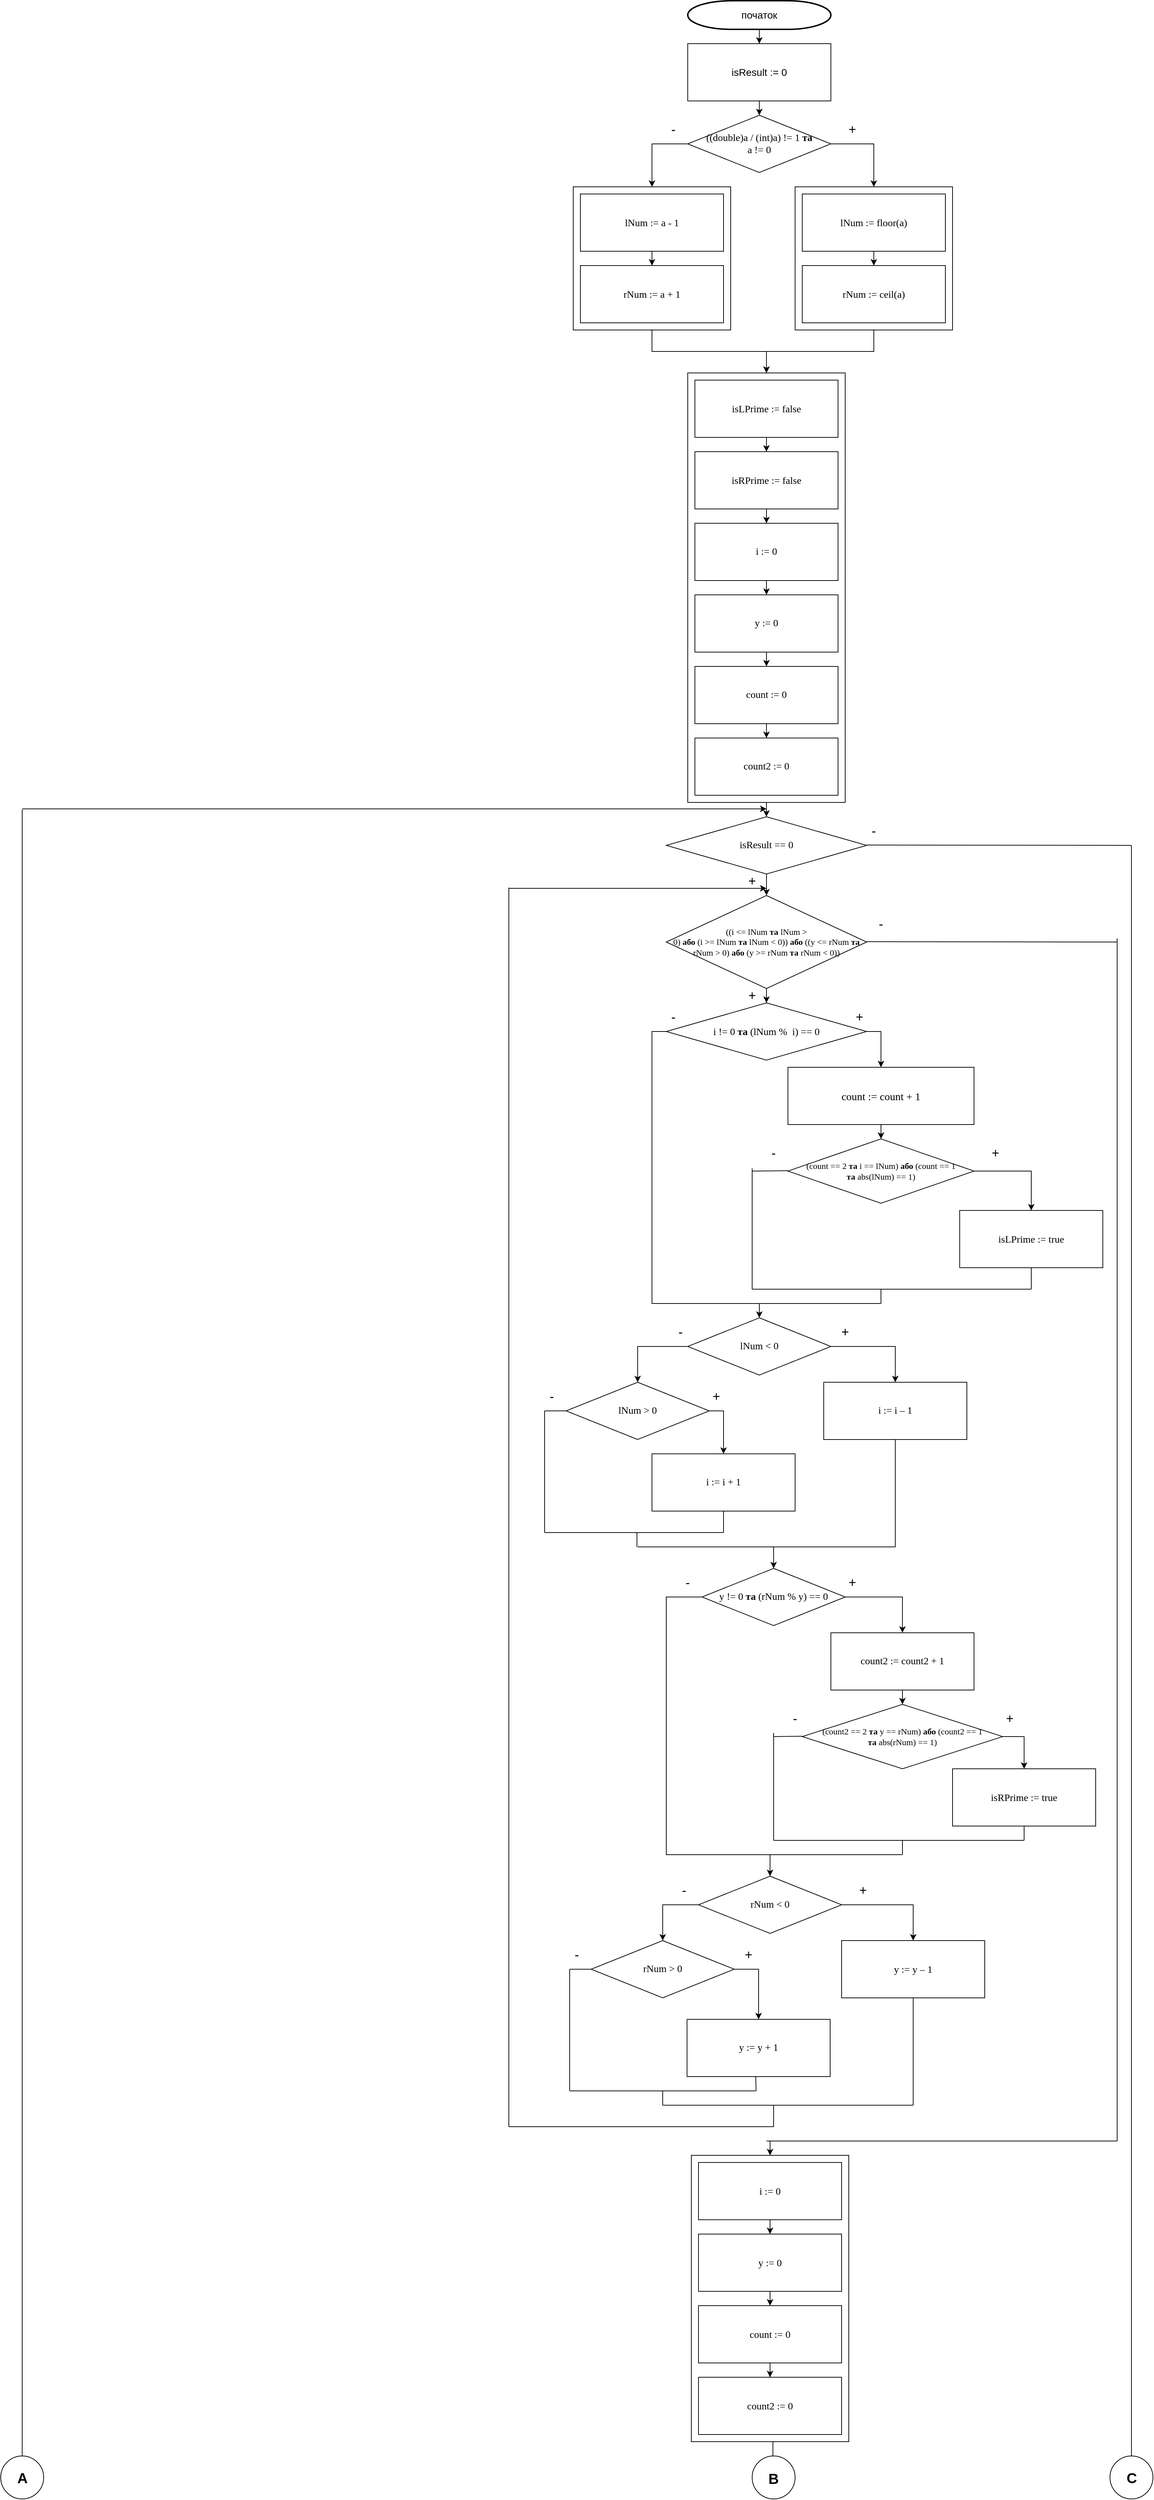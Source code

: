 <mxfile version="13.9.9" type="device"><diagram id="FDhs1Cw3Qm2KuiPB0YGe" name="Страница 1"><mxGraphModel dx="1679" dy="494" grid="1" gridSize="10" guides="1" tooltips="1" connect="1" arrows="1" fold="1" page="1" pageScale="1" pageWidth="827" pageHeight="1169" math="0" shadow="0"><root><mxCell id="0"/><mxCell id="1" parent="0"/><mxCell id="gscq0MG7GY0HcFe1jIdH-4" value="" style="rounded=0;whiteSpace=wrap;html=1;" vertex="1" parent="1"><mxGeometry x="325" y="3050" width="220" height="400" as="geometry"/></mxCell><mxCell id="gscq0MG7GY0HcFe1jIdH-5" style="edgeStyle=orthogonalEdgeStyle;rounded=0;orthogonalLoop=1;jettySize=auto;html=1;exitX=0.5;exitY=1;exitDx=0;exitDy=0;entryX=0.5;entryY=0;entryDx=0;entryDy=0;" edge="1" parent="1" source="gscq0MG7GY0HcFe1jIdH-6" target="gscq0MG7GY0HcFe1jIdH-39"><mxGeometry relative="1" as="geometry"/></mxCell><mxCell id="gscq0MG7GY0HcFe1jIdH-6" value="" style="rounded=0;whiteSpace=wrap;html=1;" vertex="1" parent="1"><mxGeometry x="320" y="560" width="220" height="600" as="geometry"/></mxCell><mxCell id="gscq0MG7GY0HcFe1jIdH-7" style="edgeStyle=orthogonalEdgeStyle;rounded=0;orthogonalLoop=1;jettySize=auto;html=1;exitX=0.5;exitY=1;exitDx=0;exitDy=0;entryX=0.5;entryY=0;entryDx=0;entryDy=0;" edge="1" parent="1" source="gscq0MG7GY0HcFe1jIdH-8" target="gscq0MG7GY0HcFe1jIdH-6"><mxGeometry relative="1" as="geometry"/></mxCell><mxCell id="gscq0MG7GY0HcFe1jIdH-8" value="" style="rounded=0;whiteSpace=wrap;html=1;" vertex="1" parent="1"><mxGeometry x="160" y="300" width="220" height="200" as="geometry"/></mxCell><mxCell id="gscq0MG7GY0HcFe1jIdH-9" style="edgeStyle=orthogonalEdgeStyle;rounded=0;orthogonalLoop=1;jettySize=auto;html=1;exitX=0.5;exitY=1;exitDx=0;exitDy=0;entryX=0.5;entryY=0;entryDx=0;entryDy=0;" edge="1" parent="1" source="gscq0MG7GY0HcFe1jIdH-10" target="gscq0MG7GY0HcFe1jIdH-6"><mxGeometry relative="1" as="geometry"/></mxCell><mxCell id="gscq0MG7GY0HcFe1jIdH-10" value="" style="rounded=0;whiteSpace=wrap;html=1;" vertex="1" parent="1"><mxGeometry x="470" y="300" width="220" height="200" as="geometry"/></mxCell><mxCell id="gscq0MG7GY0HcFe1jIdH-11" style="edgeStyle=orthogonalEdgeStyle;rounded=0;orthogonalLoop=1;jettySize=auto;html=1;exitX=0.5;exitY=1;exitDx=0;exitDy=0;exitPerimeter=0;" edge="1" parent="1" source="gscq0MG7GY0HcFe1jIdH-12" target="gscq0MG7GY0HcFe1jIdH-15"><mxGeometry relative="1" as="geometry"/></mxCell><mxCell id="gscq0MG7GY0HcFe1jIdH-12" value="&lt;font style=&quot;font-size: 14px&quot;&gt;початок&lt;/font&gt;" style="strokeWidth=2;html=1;shape=mxgraph.flowchart.terminator;whiteSpace=wrap;" vertex="1" parent="1"><mxGeometry x="320" y="40" width="200" height="40" as="geometry"/></mxCell><mxCell id="gscq0MG7GY0HcFe1jIdH-14" style="edgeStyle=orthogonalEdgeStyle;rounded=0;orthogonalLoop=1;jettySize=auto;html=1;exitX=0.5;exitY=1;exitDx=0;exitDy=0;entryX=0.5;entryY=0;entryDx=0;entryDy=0;" edge="1" parent="1" source="gscq0MG7GY0HcFe1jIdH-15" target="gscq0MG7GY0HcFe1jIdH-18"><mxGeometry relative="1" as="geometry"/></mxCell><mxCell id="gscq0MG7GY0HcFe1jIdH-15" value="&lt;font style=&quot;font-size: 14px&quot;&gt;isResult := 0&lt;/font&gt;" style="rounded=0;whiteSpace=wrap;html=1;" vertex="1" parent="1"><mxGeometry x="320" y="100" width="200" height="80" as="geometry"/></mxCell><mxCell id="gscq0MG7GY0HcFe1jIdH-16" style="edgeStyle=orthogonalEdgeStyle;rounded=0;orthogonalLoop=1;jettySize=auto;html=1;exitX=1;exitY=0.5;exitDx=0;exitDy=0;entryX=0.5;entryY=0;entryDx=0;entryDy=0;" edge="1" parent="1" source="gscq0MG7GY0HcFe1jIdH-18" target="gscq0MG7GY0HcFe1jIdH-10"><mxGeometry relative="1" as="geometry"/></mxCell><mxCell id="gscq0MG7GY0HcFe1jIdH-17" style="edgeStyle=orthogonalEdgeStyle;rounded=0;orthogonalLoop=1;jettySize=auto;html=1;exitX=0;exitY=0.5;exitDx=0;exitDy=0;entryX=0.5;entryY=0;entryDx=0;entryDy=0;" edge="1" parent="1" source="gscq0MG7GY0HcFe1jIdH-18" target="gscq0MG7GY0HcFe1jIdH-8"><mxGeometry relative="1" as="geometry"/></mxCell><mxCell id="gscq0MG7GY0HcFe1jIdH-18" value="&lt;span style=&quot;font-size: 14px ; font-family: &amp;#34;times new roman&amp;#34; , serif&quot;&gt;((double)a / (int)a) != 1 &lt;b&gt;та&lt;/b&gt;&lt;br/&gt;a != 0&lt;/span&gt;" style="rhombus;whiteSpace=wrap;html=1;" vertex="1" parent="1"><mxGeometry x="320" y="200" width="200" height="80" as="geometry"/></mxCell><mxCell id="gscq0MG7GY0HcFe1jIdH-19" style="edgeStyle=orthogonalEdgeStyle;rounded=0;orthogonalLoop=1;jettySize=auto;html=1;exitX=0.5;exitY=1;exitDx=0;exitDy=0;entryX=0.5;entryY=0;entryDx=0;entryDy=0;" edge="1" parent="1" source="gscq0MG7GY0HcFe1jIdH-20" target="gscq0MG7GY0HcFe1jIdH-21"><mxGeometry relative="1" as="geometry"/></mxCell><mxCell id="gscq0MG7GY0HcFe1jIdH-20" value="&lt;font style=&quot;font-size: 14px&quot;&gt;&lt;span style=&quot;font-family: &amp;#34;times new roman&amp;#34; , serif&quot;&gt;lNum &lt;/span&gt;&lt;span lang=&quot;EN-US&quot; style=&quot;font-family: &amp;#34;times new roman&amp;#34; , serif&quot;&gt;:&lt;/span&gt;&lt;span style=&quot;font-family: &amp;#34;times new roman&amp;#34; , serif&quot;&gt;= floor(a)&lt;/span&gt;&lt;/font&gt;" style="rounded=0;whiteSpace=wrap;html=1;" vertex="1" parent="1"><mxGeometry x="480" y="310" width="200" height="80" as="geometry"/></mxCell><mxCell id="gscq0MG7GY0HcFe1jIdH-21" value="&lt;font style=&quot;font-size: 14px&quot;&gt;&lt;span style=&quot;font-family: &amp;#34;times new roman&amp;#34; , serif&quot;&gt;rNum &lt;/span&gt;&lt;span lang=&quot;EN-US&quot; style=&quot;font-family: &amp;#34;times new roman&amp;#34; , serif&quot;&gt;:&lt;/span&gt;&lt;span style=&quot;font-family: &amp;#34;times new roman&amp;#34; , serif&quot;&gt;= ceil(a)&lt;/span&gt;&lt;/font&gt;" style="rounded=0;whiteSpace=wrap;html=1;" vertex="1" parent="1"><mxGeometry x="480" y="410" width="200" height="80" as="geometry"/></mxCell><mxCell id="gscq0MG7GY0HcFe1jIdH-22" style="edgeStyle=orthogonalEdgeStyle;rounded=0;orthogonalLoop=1;jettySize=auto;html=1;exitX=0.5;exitY=1;exitDx=0;exitDy=0;entryX=0.5;entryY=0;entryDx=0;entryDy=0;" edge="1" parent="1" source="gscq0MG7GY0HcFe1jIdH-23" target="gscq0MG7GY0HcFe1jIdH-24"><mxGeometry relative="1" as="geometry"/></mxCell><mxCell id="gscq0MG7GY0HcFe1jIdH-23" value="&lt;font style=&quot;font-size: 14px&quot;&gt;&lt;span style=&quot;font-family: &amp;#34;times new roman&amp;#34; , serif&quot;&gt;lNum &lt;/span&gt;&lt;span lang=&quot;EN-US&quot; style=&quot;font-family: &amp;#34;times new roman&amp;#34; , serif&quot;&gt;:&lt;/span&gt;&lt;span style=&quot;font-family: &amp;#34;times new roman&amp;#34; , serif&quot;&gt;= a - 1&lt;/span&gt;&lt;/font&gt;" style="rounded=0;whiteSpace=wrap;html=1;" vertex="1" parent="1"><mxGeometry x="170" y="310" width="200" height="80" as="geometry"/></mxCell><mxCell id="gscq0MG7GY0HcFe1jIdH-24" value="&lt;font style=&quot;font-size: 14px&quot;&gt;&lt;span style=&quot;font-family: &amp;#34;times new roman&amp;#34; , serif&quot;&gt;rNum &lt;/span&gt;&lt;span lang=&quot;EN-US&quot; style=&quot;font-family: &amp;#34;times new roman&amp;#34; , serif&quot;&gt;:&lt;/span&gt;&lt;span style=&quot;font-family: &amp;#34;times new roman&amp;#34; , serif&quot;&gt;= a + 1&lt;/span&gt;&lt;/font&gt;" style="rounded=0;whiteSpace=wrap;html=1;" vertex="1" parent="1"><mxGeometry x="170" y="410" width="200" height="80" as="geometry"/></mxCell><mxCell id="gscq0MG7GY0HcFe1jIdH-25" style="edgeStyle=orthogonalEdgeStyle;rounded=0;orthogonalLoop=1;jettySize=auto;html=1;exitX=0.5;exitY=1;exitDx=0;exitDy=0;entryX=0.5;entryY=0;entryDx=0;entryDy=0;" edge="1" parent="1" source="gscq0MG7GY0HcFe1jIdH-26" target="gscq0MG7GY0HcFe1jIdH-30"><mxGeometry relative="1" as="geometry"/></mxCell><mxCell id="gscq0MG7GY0HcFe1jIdH-26" value="&lt;font style=&quot;font-size: 14px&quot;&gt;&lt;span style=&quot;font-family: &amp;#34;times new roman&amp;#34; , serif&quot;&gt;isRPrime &lt;/span&gt;&lt;span lang=&quot;EN-US&quot; style=&quot;font-family: &amp;#34;times new roman&amp;#34; , serif&quot;&gt;:&lt;/span&gt;&lt;span style=&quot;font-family: &amp;#34;times new roman&amp;#34; , serif&quot;&gt;= false&lt;/span&gt;&lt;/font&gt;" style="rounded=0;whiteSpace=wrap;html=1;" vertex="1" parent="1"><mxGeometry x="330" y="670" width="200" height="80" as="geometry"/></mxCell><mxCell id="gscq0MG7GY0HcFe1jIdH-27" style="edgeStyle=orthogonalEdgeStyle;rounded=0;orthogonalLoop=1;jettySize=auto;html=1;exitX=0.5;exitY=1;exitDx=0;exitDy=0;" edge="1" parent="1" source="gscq0MG7GY0HcFe1jIdH-28" target="gscq0MG7GY0HcFe1jIdH-26"><mxGeometry relative="1" as="geometry"/></mxCell><mxCell id="gscq0MG7GY0HcFe1jIdH-28" value="&lt;font style=&quot;font-size: 14px&quot;&gt;&lt;span style=&quot;font-family: &amp;#34;times new roman&amp;#34; , serif&quot;&gt;isLPrime &lt;/span&gt;&lt;span lang=&quot;EN-US&quot; style=&quot;font-family: &amp;#34;times new roman&amp;#34; , serif&quot;&gt;:&lt;/span&gt;&lt;span style=&quot;font-family: &amp;#34;times new roman&amp;#34; , serif&quot;&gt;= false&lt;/span&gt;&lt;/font&gt;" style="rounded=0;whiteSpace=wrap;html=1;" vertex="1" parent="1"><mxGeometry x="330" y="570" width="200" height="80" as="geometry"/></mxCell><mxCell id="gscq0MG7GY0HcFe1jIdH-29" style="edgeStyle=orthogonalEdgeStyle;rounded=0;orthogonalLoop=1;jettySize=auto;html=1;exitX=0.5;exitY=1;exitDx=0;exitDy=0;entryX=0.5;entryY=0;entryDx=0;entryDy=0;" edge="1" parent="1" source="gscq0MG7GY0HcFe1jIdH-30" target="gscq0MG7GY0HcFe1jIdH-32"><mxGeometry relative="1" as="geometry"/></mxCell><mxCell id="gscq0MG7GY0HcFe1jIdH-30" value="&lt;font face=&quot;times new roman, serif&quot;&gt;&lt;span style=&quot;font-size: 14px&quot;&gt;i := 0&lt;/span&gt;&lt;/font&gt;" style="rounded=0;whiteSpace=wrap;html=1;" vertex="1" parent="1"><mxGeometry x="330" y="770" width="200" height="80" as="geometry"/></mxCell><mxCell id="gscq0MG7GY0HcFe1jIdH-31" style="edgeStyle=orthogonalEdgeStyle;rounded=0;orthogonalLoop=1;jettySize=auto;html=1;exitX=0.5;exitY=1;exitDx=0;exitDy=0;entryX=0.5;entryY=0;entryDx=0;entryDy=0;" edge="1" parent="1" source="gscq0MG7GY0HcFe1jIdH-32" target="gscq0MG7GY0HcFe1jIdH-34"><mxGeometry relative="1" as="geometry"/></mxCell><mxCell id="gscq0MG7GY0HcFe1jIdH-32" value="&lt;font face=&quot;times new roman, serif&quot;&gt;&lt;span style=&quot;font-size: 14px&quot;&gt;y := 0&lt;/span&gt;&lt;/font&gt;" style="rounded=0;whiteSpace=wrap;html=1;" vertex="1" parent="1"><mxGeometry x="330" y="870" width="200" height="80" as="geometry"/></mxCell><mxCell id="gscq0MG7GY0HcFe1jIdH-33" style="edgeStyle=orthogonalEdgeStyle;rounded=0;orthogonalLoop=1;jettySize=auto;html=1;exitX=0.5;exitY=1;exitDx=0;exitDy=0;entryX=0.5;entryY=0;entryDx=0;entryDy=0;" edge="1" parent="1" source="gscq0MG7GY0HcFe1jIdH-34" target="gscq0MG7GY0HcFe1jIdH-35"><mxGeometry relative="1" as="geometry"/></mxCell><mxCell id="gscq0MG7GY0HcFe1jIdH-34" value="&lt;font face=&quot;times new roman, serif&quot;&gt;&lt;span style=&quot;font-size: 14px&quot;&gt;count := 0&lt;/span&gt;&lt;/font&gt;" style="rounded=0;whiteSpace=wrap;html=1;" vertex="1" parent="1"><mxGeometry x="330" y="970" width="200" height="80" as="geometry"/></mxCell><mxCell id="gscq0MG7GY0HcFe1jIdH-35" value="&lt;font face=&quot;times new roman, serif&quot;&gt;&lt;span style=&quot;font-size: 14px&quot;&gt;count2 := 0&lt;/span&gt;&lt;/font&gt;" style="rounded=0;whiteSpace=wrap;html=1;" vertex="1" parent="1"><mxGeometry x="330" y="1070" width="200" height="80" as="geometry"/></mxCell><mxCell id="gscq0MG7GY0HcFe1jIdH-36" value="&lt;font style=&quot;font-size: 18px&quot;&gt;+&lt;/font&gt;" style="text;html=1;strokeColor=none;fillColor=none;align=center;verticalAlign=middle;whiteSpace=wrap;rounded=0;" vertex="1" parent="1"><mxGeometry x="530" y="210" width="40" height="20" as="geometry"/></mxCell><mxCell id="gscq0MG7GY0HcFe1jIdH-37" value="&lt;font style=&quot;font-size: 18px&quot;&gt;-&lt;/font&gt;" style="text;html=1;strokeColor=none;fillColor=none;align=center;verticalAlign=middle;whiteSpace=wrap;rounded=0;" vertex="1" parent="1"><mxGeometry x="280" y="210" width="40" height="20" as="geometry"/></mxCell><mxCell id="gscq0MG7GY0HcFe1jIdH-38" value="" style="edgeStyle=orthogonalEdgeStyle;rounded=0;orthogonalLoop=1;jettySize=auto;html=1;" edge="1" parent="1" source="gscq0MG7GY0HcFe1jIdH-39" target="gscq0MG7GY0HcFe1jIdH-41"><mxGeometry relative="1" as="geometry"/></mxCell><mxCell id="gscq0MG7GY0HcFe1jIdH-39" value="&lt;span lang=&quot;EN-US&quot; style=&quot;font-family: &amp;#34;times new roman&amp;#34; , serif&quot;&gt;&lt;font style=&quot;font-size: 14px&quot;&gt;isResult == 0&lt;/font&gt;&lt;/span&gt;" style="rhombus;whiteSpace=wrap;html=1;" vertex="1" parent="1"><mxGeometry x="290" y="1180" width="280" height="80" as="geometry"/></mxCell><mxCell id="gscq0MG7GY0HcFe1jIdH-40" style="edgeStyle=orthogonalEdgeStyle;rounded=0;orthogonalLoop=1;jettySize=auto;html=1;exitX=0.5;exitY=1;exitDx=0;exitDy=0;entryX=0.5;entryY=0;entryDx=0;entryDy=0;" edge="1" parent="1" source="gscq0MG7GY0HcFe1jIdH-41" target="gscq0MG7GY0HcFe1jIdH-45"><mxGeometry relative="1" as="geometry"/></mxCell><mxCell id="gscq0MG7GY0HcFe1jIdH-41" value="&lt;span style=&quot;font-family: &amp;#34;times new roman&amp;#34; , serif&quot;&gt;((i &amp;lt;= lNum &lt;b&gt;та&lt;/b&gt; lNum &amp;gt;&lt;br&gt;0) &lt;b&gt;або&lt;/b&gt; (i &amp;gt;= lNum &lt;b&gt;та&lt;/b&gt; lNum &amp;lt; 0)) &lt;b&gt;або&lt;/b&gt; ((y &amp;lt;= rNum &lt;b&gt;та&lt;/b&gt;&lt;br&gt;rNum &amp;gt; 0) &lt;b&gt;або&lt;/b&gt; (y &amp;gt;= rNum &lt;b&gt;та&lt;/b&gt; rNum &amp;lt; 0))&lt;/span&gt;" style="rhombus;whiteSpace=wrap;html=1;" vertex="1" parent="1"><mxGeometry x="290" y="1290" width="280" height="130" as="geometry"/></mxCell><mxCell id="gscq0MG7GY0HcFe1jIdH-42" value="&lt;font style=&quot;font-size: 18px&quot;&gt;+&lt;/font&gt;" style="text;html=1;strokeColor=none;fillColor=none;align=center;verticalAlign=middle;whiteSpace=wrap;rounded=0;" vertex="1" parent="1"><mxGeometry x="390" y="1260" width="40" height="20" as="geometry"/></mxCell><mxCell id="gscq0MG7GY0HcFe1jIdH-43" style="edgeStyle=orthogonalEdgeStyle;rounded=0;orthogonalLoop=1;jettySize=auto;html=1;exitX=1;exitY=0.5;exitDx=0;exitDy=0;entryX=0.5;entryY=0;entryDx=0;entryDy=0;" edge="1" parent="1" source="gscq0MG7GY0HcFe1jIdH-45" target="gscq0MG7GY0HcFe1jIdH-47"><mxGeometry relative="1" as="geometry"/></mxCell><mxCell id="gscq0MG7GY0HcFe1jIdH-44" style="edgeStyle=orthogonalEdgeStyle;rounded=0;orthogonalLoop=1;jettySize=auto;html=1;exitX=0;exitY=0.5;exitDx=0;exitDy=0;entryX=0.5;entryY=0;entryDx=0;entryDy=0;" edge="1" parent="1" source="gscq0MG7GY0HcFe1jIdH-45" target="gscq0MG7GY0HcFe1jIdH-63"><mxGeometry relative="1" as="geometry"><Array as="points"><mxPoint x="270" y="1480"/><mxPoint x="270" y="1860"/><mxPoint x="420" y="1860"/></Array></mxGeometry></mxCell><mxCell id="gscq0MG7GY0HcFe1jIdH-45" value="&lt;font style=&quot;font-size: 14px&quot;&gt;&lt;span style=&quot;font-family: &amp;#34;times new roman&amp;#34; , serif&quot;&gt;i != 0 &lt;b&gt;та&lt;/b&gt; (lNum&lt;/span&gt;&lt;span lang=&quot;EN-US&quot; style=&quot;font-family: &amp;#34;times new roman&amp;#34; , serif&quot;&gt; %&lt;/span&gt;&lt;span style=&quot;font-family: &amp;#34;times new roman&amp;#34; , serif&quot;&gt;&amp;nbsp; i) == 0&lt;/span&gt;&lt;/font&gt;" style="rhombus;whiteSpace=wrap;html=1;" vertex="1" parent="1"><mxGeometry x="290" y="1440" width="280" height="80" as="geometry"/></mxCell><mxCell id="gscq0MG7GY0HcFe1jIdH-46" style="edgeStyle=orthogonalEdgeStyle;rounded=0;orthogonalLoop=1;jettySize=auto;html=1;exitX=0.5;exitY=1;exitDx=0;exitDy=0;entryX=0.5;entryY=0;entryDx=0;entryDy=0;" edge="1" parent="1" source="gscq0MG7GY0HcFe1jIdH-47" target="gscq0MG7GY0HcFe1jIdH-51"><mxGeometry relative="1" as="geometry"/></mxCell><mxCell id="gscq0MG7GY0HcFe1jIdH-47" value="&lt;span lang=&quot;EN-US&quot; style=&quot;font-family: &amp;#34;times new roman&amp;#34; , serif&quot;&gt;&lt;font style=&quot;font-size: 15px&quot;&gt;count := count + 1&lt;/font&gt;&lt;/span&gt;" style="rounded=0;whiteSpace=wrap;html=1;" vertex="1" parent="1"><mxGeometry x="460" y="1530" width="260" height="80" as="geometry"/></mxCell><mxCell id="gscq0MG7GY0HcFe1jIdH-48" value="&lt;font style=&quot;font-size: 18px&quot;&gt;+&lt;/font&gt;" style="text;html=1;strokeColor=none;fillColor=none;align=center;verticalAlign=middle;whiteSpace=wrap;rounded=0;" vertex="1" parent="1"><mxGeometry x="540" y="1450" width="40" height="20" as="geometry"/></mxCell><mxCell id="gscq0MG7GY0HcFe1jIdH-49" value="&lt;font style=&quot;font-size: 18px&quot;&gt;-&lt;/font&gt;" style="text;html=1;strokeColor=none;fillColor=none;align=center;verticalAlign=middle;whiteSpace=wrap;rounded=0;" vertex="1" parent="1"><mxGeometry x="280" y="1450" width="40" height="20" as="geometry"/></mxCell><mxCell id="gscq0MG7GY0HcFe1jIdH-50" style="edgeStyle=orthogonalEdgeStyle;rounded=0;orthogonalLoop=1;jettySize=auto;html=1;exitX=1;exitY=0.5;exitDx=0;exitDy=0;entryX=0.5;entryY=0;entryDx=0;entryDy=0;" edge="1" parent="1" source="gscq0MG7GY0HcFe1jIdH-51" target="gscq0MG7GY0HcFe1jIdH-52"><mxGeometry relative="1" as="geometry"/></mxCell><mxCell id="gscq0MG7GY0HcFe1jIdH-51" value="&lt;span style=&quot;font-family: &amp;#34;times new roman&amp;#34; , serif&quot;&gt;(count == 2 &lt;b&gt;та&lt;/b&gt; i == lNum) &lt;b&gt;або&lt;/b&gt; (count == 1 &lt;b&gt;та&amp;nbsp;&lt;/b&gt;abs(lNum) == 1)&lt;/span&gt;" style="rhombus;whiteSpace=wrap;html=1;" vertex="1" parent="1"><mxGeometry x="460" y="1630" width="260" height="90" as="geometry"/></mxCell><mxCell id="gscq0MG7GY0HcFe1jIdH-52" value="&lt;font style=&quot;font-size: 14px&quot;&gt;&lt;span style=&quot;font-family: &amp;#34;times new roman&amp;#34; , serif&quot;&gt;isLPrime &lt;/span&gt;&lt;span lang=&quot;EN-US&quot; style=&quot;font-family: &amp;#34;times new roman&amp;#34; , serif&quot;&gt;:&lt;/span&gt;&lt;span style=&quot;font-family: &amp;#34;times new roman&amp;#34; , serif&quot;&gt;= true&lt;/span&gt;&lt;/font&gt;" style="rounded=0;whiteSpace=wrap;html=1;" vertex="1" parent="1"><mxGeometry x="700" y="1730" width="200" height="80" as="geometry"/></mxCell><mxCell id="gscq0MG7GY0HcFe1jIdH-53" value="&lt;font style=&quot;font-size: 18px&quot;&gt;+&lt;/font&gt;" style="text;html=1;strokeColor=none;fillColor=none;align=center;verticalAlign=middle;whiteSpace=wrap;rounded=0;" vertex="1" parent="1"><mxGeometry x="730" y="1640" width="40" height="20" as="geometry"/></mxCell><mxCell id="gscq0MG7GY0HcFe1jIdH-54" value="&lt;font style=&quot;font-size: 18px&quot;&gt;-&lt;/font&gt;" style="text;html=1;strokeColor=none;fillColor=none;align=center;verticalAlign=middle;whiteSpace=wrap;rounded=0;" vertex="1" parent="1"><mxGeometry x="420" y="1640" width="40" height="20" as="geometry"/></mxCell><mxCell id="gscq0MG7GY0HcFe1jIdH-55" value="" style="endArrow=none;html=1;" edge="1" parent="1"><mxGeometry width="50" height="50" relative="1" as="geometry"><mxPoint x="800" y="1840" as="sourcePoint"/><mxPoint x="800" y="1810" as="targetPoint"/></mxGeometry></mxCell><mxCell id="gscq0MG7GY0HcFe1jIdH-56" value="" style="endArrow=none;html=1;" edge="1" parent="1"><mxGeometry width="50" height="50" relative="1" as="geometry"><mxPoint x="410" y="1840" as="sourcePoint"/><mxPoint x="800" y="1840" as="targetPoint"/></mxGeometry></mxCell><mxCell id="gscq0MG7GY0HcFe1jIdH-57" value="" style="endArrow=none;html=1;" edge="1" parent="1"><mxGeometry width="50" height="50" relative="1" as="geometry"><mxPoint x="410" y="1675" as="sourcePoint"/><mxPoint x="460" y="1674.5" as="targetPoint"/></mxGeometry></mxCell><mxCell id="gscq0MG7GY0HcFe1jIdH-58" value="" style="endArrow=none;html=1;" edge="1" parent="1"><mxGeometry width="50" height="50" relative="1" as="geometry"><mxPoint x="410" y="1840" as="sourcePoint"/><mxPoint x="410" y="1680" as="targetPoint"/><Array as="points"><mxPoint x="410" y="1680"/><mxPoint x="410" y="1670"/></Array></mxGeometry></mxCell><mxCell id="gscq0MG7GY0HcFe1jIdH-59" value="" style="endArrow=none;html=1;" edge="1" parent="1"><mxGeometry width="50" height="50" relative="1" as="geometry"><mxPoint x="590" y="1860" as="sourcePoint"/><mxPoint x="590" y="1840" as="targetPoint"/><Array as="points"><mxPoint x="590" y="1860"/><mxPoint x="590" y="1850"/></Array></mxGeometry></mxCell><mxCell id="gscq0MG7GY0HcFe1jIdH-60" value="" style="endArrow=none;html=1;" edge="1" parent="1"><mxGeometry width="50" height="50" relative="1" as="geometry"><mxPoint x="420" y="1860" as="sourcePoint"/><mxPoint x="590" y="1860" as="targetPoint"/></mxGeometry></mxCell><mxCell id="gscq0MG7GY0HcFe1jIdH-61" style="edgeStyle=orthogonalEdgeStyle;rounded=0;orthogonalLoop=1;jettySize=auto;html=1;exitX=1;exitY=0.5;exitDx=0;exitDy=0;entryX=0.5;entryY=0;entryDx=0;entryDy=0;" edge="1" parent="1" source="gscq0MG7GY0HcFe1jIdH-63" target="gscq0MG7GY0HcFe1jIdH-65"><mxGeometry relative="1" as="geometry"/></mxCell><mxCell id="gscq0MG7GY0HcFe1jIdH-62" style="edgeStyle=orthogonalEdgeStyle;rounded=0;orthogonalLoop=1;jettySize=auto;html=1;exitX=0;exitY=0.5;exitDx=0;exitDy=0;entryX=0.5;entryY=0;entryDx=0;entryDy=0;" edge="1" parent="1" source="gscq0MG7GY0HcFe1jIdH-63" target="gscq0MG7GY0HcFe1jIdH-67"><mxGeometry relative="1" as="geometry"/></mxCell><mxCell id="gscq0MG7GY0HcFe1jIdH-63" value="&lt;span style=&quot;font-family: &amp;#34;times new roman&amp;#34; , serif&quot;&gt;&lt;font style=&quot;font-size: 14px&quot;&gt;lNum &amp;lt; 0&lt;/font&gt;&lt;/span&gt;" style="rhombus;whiteSpace=wrap;html=1;" vertex="1" parent="1"><mxGeometry x="320" y="1880" width="200" height="80" as="geometry"/></mxCell><mxCell id="gscq0MG7GY0HcFe1jIdH-64" style="edgeStyle=orthogonalEdgeStyle;rounded=0;orthogonalLoop=1;jettySize=auto;html=1;exitX=0.5;exitY=1;exitDx=0;exitDy=0;entryX=0.5;entryY=0;entryDx=0;entryDy=0;" edge="1" parent="1" source="gscq0MG7GY0HcFe1jIdH-65" target="gscq0MG7GY0HcFe1jIdH-81"><mxGeometry relative="1" as="geometry"><mxPoint x="430" y="2230" as="targetPoint"/><Array as="points"><mxPoint x="610" y="2200"/><mxPoint x="440" y="2200"/></Array></mxGeometry></mxCell><mxCell id="gscq0MG7GY0HcFe1jIdH-65" value="&lt;span lang=&quot;EN-US&quot; style=&quot;font-family: &amp;#34;times new roman&amp;#34; , serif&quot;&gt;&lt;font style=&quot;font-size: 14px&quot;&gt;i := i – 1&lt;/font&gt;&lt;/span&gt;" style="rounded=0;whiteSpace=wrap;html=1;" vertex="1" parent="1"><mxGeometry x="510" y="1970" width="200" height="80" as="geometry"/></mxCell><mxCell id="gscq0MG7GY0HcFe1jIdH-66" style="edgeStyle=orthogonalEdgeStyle;rounded=0;orthogonalLoop=1;jettySize=auto;html=1;exitX=1;exitY=0.5;exitDx=0;exitDy=0;entryX=0.5;entryY=0;entryDx=0;entryDy=0;" edge="1" parent="1" source="gscq0MG7GY0HcFe1jIdH-67" target="gscq0MG7GY0HcFe1jIdH-70"><mxGeometry relative="1" as="geometry"/></mxCell><mxCell id="gscq0MG7GY0HcFe1jIdH-67" value="&lt;span style=&quot;font-family: &amp;#34;times new roman&amp;#34; , serif&quot;&gt;&lt;font style=&quot;font-size: 14px&quot;&gt;lNum &amp;gt; 0&lt;/font&gt;&lt;/span&gt;" style="rhombus;whiteSpace=wrap;html=1;" vertex="1" parent="1"><mxGeometry x="150" y="1970" width="200" height="80" as="geometry"/></mxCell><mxCell id="gscq0MG7GY0HcFe1jIdH-68" value="&lt;font style=&quot;font-size: 18px&quot;&gt;+&lt;/font&gt;" style="text;html=1;strokeColor=none;fillColor=none;align=center;verticalAlign=middle;whiteSpace=wrap;rounded=0;" vertex="1" parent="1"><mxGeometry x="520" y="1890" width="40" height="20" as="geometry"/></mxCell><mxCell id="gscq0MG7GY0HcFe1jIdH-69" value="&lt;font style=&quot;font-size: 18px&quot;&gt;-&lt;/font&gt;" style="text;html=1;strokeColor=none;fillColor=none;align=center;verticalAlign=middle;whiteSpace=wrap;rounded=0;" vertex="1" parent="1"><mxGeometry x="290" y="1890" width="40" height="20" as="geometry"/></mxCell><mxCell id="gscq0MG7GY0HcFe1jIdH-70" value="&lt;span lang=&quot;EN-US&quot; style=&quot;font-family: &amp;#34;times new roman&amp;#34; , serif&quot;&gt;&lt;font style=&quot;font-size: 14px&quot;&gt;i := i + 1&lt;/font&gt;&lt;/span&gt;" style="rounded=0;whiteSpace=wrap;html=1;" vertex="1" parent="1"><mxGeometry x="270" y="2070" width="200" height="80" as="geometry"/></mxCell><mxCell id="gscq0MG7GY0HcFe1jIdH-71" value="&lt;font style=&quot;font-size: 18px&quot;&gt;+&lt;/font&gt;" style="text;html=1;strokeColor=none;fillColor=none;align=center;verticalAlign=middle;whiteSpace=wrap;rounded=0;" vertex="1" parent="1"><mxGeometry x="340" y="1980" width="40" height="20" as="geometry"/></mxCell><mxCell id="gscq0MG7GY0HcFe1jIdH-72" value="&lt;font style=&quot;font-size: 18px&quot;&gt;-&lt;/font&gt;" style="text;html=1;strokeColor=none;fillColor=none;align=center;verticalAlign=middle;whiteSpace=wrap;rounded=0;" vertex="1" parent="1"><mxGeometry x="110" y="1980" width="40" height="20" as="geometry"/></mxCell><mxCell id="gscq0MG7GY0HcFe1jIdH-73" value="" style="endArrow=none;html=1;" edge="1" parent="1"><mxGeometry width="50" height="50" relative="1" as="geometry"><mxPoint x="370" y="2180" as="sourcePoint"/><mxPoint x="370" y="2150" as="targetPoint"/></mxGeometry></mxCell><mxCell id="gscq0MG7GY0HcFe1jIdH-74" value="" style="endArrow=none;html=1;" edge="1" parent="1"><mxGeometry width="50" height="50" relative="1" as="geometry"><mxPoint x="120" y="2180" as="sourcePoint"/><mxPoint x="370" y="2180" as="targetPoint"/></mxGeometry></mxCell><mxCell id="gscq0MG7GY0HcFe1jIdH-75" value="" style="endArrow=none;html=1;" edge="1" parent="1"><mxGeometry width="50" height="50" relative="1" as="geometry"><mxPoint x="120" y="2180" as="sourcePoint"/><mxPoint x="120" y="2010" as="targetPoint"/></mxGeometry></mxCell><mxCell id="gscq0MG7GY0HcFe1jIdH-76" value="" style="endArrow=none;html=1;entryX=0;entryY=0.5;entryDx=0;entryDy=0;" edge="1" parent="1" target="gscq0MG7GY0HcFe1jIdH-67"><mxGeometry width="50" height="50" relative="1" as="geometry"><mxPoint x="120" y="2010" as="sourcePoint"/><mxPoint x="70" y="2010" as="targetPoint"/></mxGeometry></mxCell><mxCell id="gscq0MG7GY0HcFe1jIdH-77" value="" style="endArrow=none;html=1;" edge="1" parent="1"><mxGeometry width="50" height="50" relative="1" as="geometry"><mxPoint x="249" y="2200" as="sourcePoint"/><mxPoint x="249" y="2180" as="targetPoint"/></mxGeometry></mxCell><mxCell id="gscq0MG7GY0HcFe1jIdH-78" value="" style="endArrow=none;html=1;" edge="1" parent="1"><mxGeometry width="50" height="50" relative="1" as="geometry"><mxPoint x="250" y="2200" as="sourcePoint"/><mxPoint x="440" y="2200" as="targetPoint"/></mxGeometry></mxCell><mxCell id="gscq0MG7GY0HcFe1jIdH-79" style="edgeStyle=orthogonalEdgeStyle;rounded=0;orthogonalLoop=1;jettySize=auto;html=1;exitX=1;exitY=0.5;exitDx=0;exitDy=0;" edge="1" parent="1" source="gscq0MG7GY0HcFe1jIdH-81" target="gscq0MG7GY0HcFe1jIdH-83"><mxGeometry relative="1" as="geometry"/></mxCell><mxCell id="gscq0MG7GY0HcFe1jIdH-80" style="edgeStyle=orthogonalEdgeStyle;rounded=0;orthogonalLoop=1;jettySize=auto;html=1;exitX=0;exitY=0.5;exitDx=0;exitDy=0;entryX=0.5;entryY=0;entryDx=0;entryDy=0;" edge="1" parent="1" source="gscq0MG7GY0HcFe1jIdH-81" target="gscq0MG7GY0HcFe1jIdH-99"><mxGeometry relative="1" as="geometry"><mxPoint x="530" y="2660" as="targetPoint"/><Array as="points"><mxPoint x="290" y="2270"/><mxPoint x="290" y="2630"/><mxPoint x="435" y="2630"/></Array></mxGeometry></mxCell><mxCell id="gscq0MG7GY0HcFe1jIdH-81" value="&lt;span style=&quot;font-size: 14px ; font-family: &amp;#34;times new roman&amp;#34; , serif&quot;&gt;y != 0 &lt;b&gt;та&lt;/b&gt; (rNum % y) == 0&lt;/span&gt;" style="rhombus;whiteSpace=wrap;html=1;" vertex="1" parent="1"><mxGeometry x="340" y="2230" width="200" height="80" as="geometry"/></mxCell><mxCell id="gscq0MG7GY0HcFe1jIdH-82" style="edgeStyle=orthogonalEdgeStyle;rounded=0;orthogonalLoop=1;jettySize=auto;html=1;exitX=0.5;exitY=1;exitDx=0;exitDy=0;entryX=0.5;entryY=0;entryDx=0;entryDy=0;" edge="1" parent="1" source="gscq0MG7GY0HcFe1jIdH-83" target="gscq0MG7GY0HcFe1jIdH-85"><mxGeometry relative="1" as="geometry"/></mxCell><mxCell id="gscq0MG7GY0HcFe1jIdH-83" value="&lt;span lang=&quot;EN-US&quot; style=&quot;font-family: &amp;#34;times new roman&amp;#34; , serif&quot;&gt;&lt;font style=&quot;font-size: 14px&quot;&gt;count2 := count2 + 1&lt;/font&gt;&lt;/span&gt;" style="rounded=0;whiteSpace=wrap;html=1;" vertex="1" parent="1"><mxGeometry x="520" y="2320" width="200" height="80" as="geometry"/></mxCell><mxCell id="gscq0MG7GY0HcFe1jIdH-84" style="edgeStyle=orthogonalEdgeStyle;rounded=0;orthogonalLoop=1;jettySize=auto;html=1;exitX=1;exitY=0.5;exitDx=0;exitDy=0;entryX=0.5;entryY=0;entryDx=0;entryDy=0;" edge="1" parent="1" source="gscq0MG7GY0HcFe1jIdH-85" target="gscq0MG7GY0HcFe1jIdH-86"><mxGeometry relative="1" as="geometry"/></mxCell><mxCell id="gscq0MG7GY0HcFe1jIdH-85" value="&lt;span style=&quot;font-family: &amp;#34;times new roman&amp;#34; , serif&quot;&gt;(count2 == 2 &lt;b&gt;та&lt;/b&gt; y == rNum) &lt;b&gt;або&lt;/b&gt; (count2 == 1 &lt;b&gt;та&amp;nbsp;&lt;/b&gt;abs(rNum) == 1)&lt;/span&gt;" style="rhombus;whiteSpace=wrap;html=1;" vertex="1" parent="1"><mxGeometry x="480" y="2420" width="280" height="90" as="geometry"/></mxCell><mxCell id="gscq0MG7GY0HcFe1jIdH-86" value="&lt;font style=&quot;font-size: 14px&quot;&gt;&lt;span style=&quot;font-family: &amp;#34;times new roman&amp;#34; , serif&quot;&gt;isRPrime &lt;/span&gt;&lt;span lang=&quot;EN-US&quot; style=&quot;font-family: &amp;#34;times new roman&amp;#34; , serif&quot;&gt;:&lt;/span&gt;&lt;span style=&quot;font-family: &amp;#34;times new roman&amp;#34; , serif&quot;&gt;= true&lt;/span&gt;&lt;/font&gt;" style="rounded=0;whiteSpace=wrap;html=1;" vertex="1" parent="1"><mxGeometry x="690" y="2510" width="200" height="80" as="geometry"/></mxCell><mxCell id="gscq0MG7GY0HcFe1jIdH-87" value="" style="endArrow=none;html=1;" edge="1" parent="1"><mxGeometry width="50" height="50" relative="1" as="geometry"><mxPoint x="790" y="2610" as="sourcePoint"/><mxPoint x="790" y="2590" as="targetPoint"/></mxGeometry></mxCell><mxCell id="gscq0MG7GY0HcFe1jIdH-88" value="" style="endArrow=none;html=1;" edge="1" parent="1"><mxGeometry width="50" height="50" relative="1" as="geometry"><mxPoint x="440" y="2610" as="sourcePoint"/><mxPoint x="790" y="2610" as="targetPoint"/></mxGeometry></mxCell><mxCell id="gscq0MG7GY0HcFe1jIdH-89" value="" style="endArrow=none;html=1;" edge="1" parent="1"><mxGeometry width="50" height="50" relative="1" as="geometry"><mxPoint x="440" y="2610" as="sourcePoint"/><mxPoint x="440" y="2460" as="targetPoint"/></mxGeometry></mxCell><mxCell id="gscq0MG7GY0HcFe1jIdH-90" value="" style="endArrow=none;html=1;" edge="1" parent="1"><mxGeometry width="50" height="50" relative="1" as="geometry"><mxPoint x="440" y="2465" as="sourcePoint"/><mxPoint x="480" y="2464.5" as="targetPoint"/></mxGeometry></mxCell><mxCell id="gscq0MG7GY0HcFe1jIdH-91" value="&lt;font style=&quot;font-size: 18px&quot;&gt;+&lt;/font&gt;" style="text;html=1;strokeColor=none;fillColor=none;align=center;verticalAlign=middle;whiteSpace=wrap;rounded=0;" vertex="1" parent="1"><mxGeometry x="530" y="2240" width="40" height="20" as="geometry"/></mxCell><mxCell id="gscq0MG7GY0HcFe1jIdH-92" value="&lt;font style=&quot;font-size: 18px&quot;&gt;-&lt;/font&gt;" style="text;html=1;strokeColor=none;fillColor=none;align=center;verticalAlign=middle;whiteSpace=wrap;rounded=0;" vertex="1" parent="1"><mxGeometry x="300" y="2240" width="40" height="20" as="geometry"/></mxCell><mxCell id="gscq0MG7GY0HcFe1jIdH-93" value="&lt;font style=&quot;font-size: 18px&quot;&gt;+&lt;/font&gt;" style="text;html=1;strokeColor=none;fillColor=none;align=center;verticalAlign=middle;whiteSpace=wrap;rounded=0;" vertex="1" parent="1"><mxGeometry x="750" y="2430" width="40" height="20" as="geometry"/></mxCell><mxCell id="gscq0MG7GY0HcFe1jIdH-94" value="&lt;font style=&quot;font-size: 18px&quot;&gt;-&lt;/font&gt;" style="text;html=1;strokeColor=none;fillColor=none;align=center;verticalAlign=middle;whiteSpace=wrap;rounded=0;" vertex="1" parent="1"><mxGeometry x="450" y="2430" width="40" height="20" as="geometry"/></mxCell><mxCell id="gscq0MG7GY0HcFe1jIdH-95" value="" style="endArrow=none;html=1;" edge="1" parent="1"><mxGeometry width="50" height="50" relative="1" as="geometry"><mxPoint x="430" y="2630" as="sourcePoint"/><mxPoint x="620" y="2630" as="targetPoint"/></mxGeometry></mxCell><mxCell id="gscq0MG7GY0HcFe1jIdH-96" value="" style="endArrow=none;html=1;" edge="1" parent="1"><mxGeometry width="50" height="50" relative="1" as="geometry"><mxPoint x="620" y="2630" as="sourcePoint"/><mxPoint x="620" y="2610" as="targetPoint"/></mxGeometry></mxCell><mxCell id="gscq0MG7GY0HcFe1jIdH-97" style="edgeStyle=orthogonalEdgeStyle;rounded=0;orthogonalLoop=1;jettySize=auto;html=1;exitX=1;exitY=0.5;exitDx=0;exitDy=0;entryX=0.5;entryY=0;entryDx=0;entryDy=0;" edge="1" parent="1" source="gscq0MG7GY0HcFe1jIdH-99" target="gscq0MG7GY0HcFe1jIdH-100"><mxGeometry relative="1" as="geometry"/></mxCell><mxCell id="gscq0MG7GY0HcFe1jIdH-98" style="edgeStyle=orthogonalEdgeStyle;rounded=0;orthogonalLoop=1;jettySize=auto;html=1;exitX=0;exitY=0.5;exitDx=0;exitDy=0;entryX=0.5;entryY=0;entryDx=0;entryDy=0;" edge="1" parent="1" source="gscq0MG7GY0HcFe1jIdH-99" target="gscq0MG7GY0HcFe1jIdH-102"><mxGeometry relative="1" as="geometry"/></mxCell><mxCell id="gscq0MG7GY0HcFe1jIdH-99" value="&lt;span style=&quot;font-family: &amp;#34;times new roman&amp;#34; , serif&quot;&gt;&lt;font style=&quot;font-size: 14px&quot;&gt;rNum &amp;lt; 0&lt;/font&gt;&lt;/span&gt;" style="rhombus;whiteSpace=wrap;html=1;" vertex="1" parent="1"><mxGeometry x="335" y="2660" width="200" height="80" as="geometry"/></mxCell><mxCell id="gscq0MG7GY0HcFe1jIdH-100" value="&lt;font style=&quot;font-size: 14px&quot;&gt;&lt;span lang=&quot;EN-US&quot; style=&quot;font-family: &amp;#34;times new roman&amp;#34; , serif&quot;&gt;y&lt;/span&gt;&lt;span style=&quot;font-family: &amp;#34;times new roman&amp;#34; , serif&quot;&gt; := &lt;/span&gt;&lt;span lang=&quot;EN-US&quot; style=&quot;font-family: &amp;#34;times new roman&amp;#34; , serif&quot;&gt;y&lt;/span&gt;&lt;span style=&quot;font-family: &amp;#34;times new roman&amp;#34; , serif&quot;&gt; – 1&lt;/span&gt;&lt;/font&gt;" style="rounded=0;whiteSpace=wrap;html=1;" vertex="1" parent="1"><mxGeometry x="535" y="2750" width="200" height="80" as="geometry"/></mxCell><mxCell id="gscq0MG7GY0HcFe1jIdH-101" style="edgeStyle=orthogonalEdgeStyle;rounded=0;orthogonalLoop=1;jettySize=auto;html=1;exitX=1;exitY=0.5;exitDx=0;exitDy=0;" edge="1" parent="1" source="gscq0MG7GY0HcFe1jIdH-102" target="gscq0MG7GY0HcFe1jIdH-103"><mxGeometry relative="1" as="geometry"/></mxCell><mxCell id="gscq0MG7GY0HcFe1jIdH-102" value="&lt;span style=&quot;font-family: &amp;#34;times new roman&amp;#34; , serif&quot;&gt;&lt;font style=&quot;font-size: 14px&quot;&gt;rNum &amp;gt; 0&lt;/font&gt;&lt;/span&gt;" style="rhombus;whiteSpace=wrap;html=1;" vertex="1" parent="1"><mxGeometry x="185" y="2750" width="200" height="80" as="geometry"/></mxCell><mxCell id="gscq0MG7GY0HcFe1jIdH-103" value="&lt;span lang=&quot;EN-US&quot; style=&quot;font-family: &amp;#34;times new roman&amp;#34; , serif&quot;&gt;&lt;font style=&quot;font-size: 14px&quot;&gt;y := y + 1&lt;/font&gt;&lt;/span&gt;" style="rounded=0;whiteSpace=wrap;html=1;" vertex="1" parent="1"><mxGeometry x="319" y="2860" width="200" height="80" as="geometry"/></mxCell><mxCell id="gscq0MG7GY0HcFe1jIdH-104" value="&lt;font style=&quot;font-size: 18px&quot;&gt;+&lt;/font&gt;" style="text;html=1;strokeColor=none;fillColor=none;align=center;verticalAlign=middle;whiteSpace=wrap;rounded=0;" vertex="1" parent="1"><mxGeometry x="545" y="2670" width="40" height="20" as="geometry"/></mxCell><mxCell id="gscq0MG7GY0HcFe1jIdH-105" value="&lt;font style=&quot;font-size: 18px&quot;&gt;+&lt;/font&gt;" style="text;html=1;strokeColor=none;fillColor=none;align=center;verticalAlign=middle;whiteSpace=wrap;rounded=0;" vertex="1" parent="1"><mxGeometry x="385" y="2760" width="40" height="20" as="geometry"/></mxCell><mxCell id="gscq0MG7GY0HcFe1jIdH-106" value="&lt;font style=&quot;font-size: 18px&quot;&gt;-&lt;/font&gt;" style="text;html=1;strokeColor=none;fillColor=none;align=center;verticalAlign=middle;whiteSpace=wrap;rounded=0;" vertex="1" parent="1"><mxGeometry x="295" y="2670" width="40" height="20" as="geometry"/></mxCell><mxCell id="gscq0MG7GY0HcFe1jIdH-107" value="&lt;font style=&quot;font-size: 18px&quot;&gt;-&lt;/font&gt;" style="text;html=1;strokeColor=none;fillColor=none;align=center;verticalAlign=middle;whiteSpace=wrap;rounded=0;" vertex="1" parent="1"><mxGeometry x="145" y="2760" width="40" height="20" as="geometry"/></mxCell><mxCell id="gscq0MG7GY0HcFe1jIdH-108" value="" style="endArrow=none;html=1;" edge="1" parent="1"><mxGeometry width="50" height="50" relative="1" as="geometry"><mxPoint x="155" y="2790" as="sourcePoint"/><mxPoint x="185" y="2790" as="targetPoint"/></mxGeometry></mxCell><mxCell id="gscq0MG7GY0HcFe1jIdH-109" value="" style="endArrow=none;html=1;" edge="1" parent="1"><mxGeometry width="50" height="50" relative="1" as="geometry"><mxPoint x="155" y="2960" as="sourcePoint"/><mxPoint x="155" y="2790" as="targetPoint"/></mxGeometry></mxCell><mxCell id="gscq0MG7GY0HcFe1jIdH-110" value="" style="endArrow=none;html=1;" edge="1" parent="1"><mxGeometry width="50" height="50" relative="1" as="geometry"><mxPoint x="155" y="2960" as="sourcePoint"/><mxPoint x="415" y="2960" as="targetPoint"/></mxGeometry></mxCell><mxCell id="gscq0MG7GY0HcFe1jIdH-111" value="" style="endArrow=none;html=1;" edge="1" parent="1"><mxGeometry width="50" height="50" relative="1" as="geometry"><mxPoint x="415.5" y="2960" as="sourcePoint"/><mxPoint x="415" y="2940" as="targetPoint"/></mxGeometry></mxCell><mxCell id="gscq0MG7GY0HcFe1jIdH-112" value="" style="endArrow=none;html=1;" edge="1" parent="1"><mxGeometry width="50" height="50" relative="1" as="geometry"><mxPoint x="285" y="2980" as="sourcePoint"/><mxPoint x="285" y="2960" as="targetPoint"/></mxGeometry></mxCell><mxCell id="gscq0MG7GY0HcFe1jIdH-113" value="" style="endArrow=none;html=1;" edge="1" parent="1"><mxGeometry width="50" height="50" relative="1" as="geometry"><mxPoint x="635" y="2980" as="sourcePoint"/><mxPoint x="635" y="2830" as="targetPoint"/></mxGeometry></mxCell><mxCell id="gscq0MG7GY0HcFe1jIdH-114" value="" style="endArrow=none;html=1;" edge="1" parent="1"><mxGeometry width="50" height="50" relative="1" as="geometry"><mxPoint x="285" y="2980" as="sourcePoint"/><mxPoint x="635" y="2980" as="targetPoint"/></mxGeometry></mxCell><mxCell id="gscq0MG7GY0HcFe1jIdH-115" value="" style="endArrow=none;html=1;" edge="1" parent="1"><mxGeometry width="50" height="50" relative="1" as="geometry"><mxPoint x="440" y="3010" as="sourcePoint"/><mxPoint x="440" y="2980" as="targetPoint"/></mxGeometry></mxCell><mxCell id="gscq0MG7GY0HcFe1jIdH-116" value="" style="endArrow=none;html=1;" edge="1" parent="1"><mxGeometry width="50" height="50" relative="1" as="geometry"><mxPoint x="70" y="3010" as="sourcePoint"/><mxPoint x="440" y="3010" as="targetPoint"/></mxGeometry></mxCell><mxCell id="gscq0MG7GY0HcFe1jIdH-117" value="" style="endArrow=none;html=1;" edge="1" parent="1"><mxGeometry width="50" height="50" relative="1" as="geometry"><mxPoint x="70" y="3010" as="sourcePoint"/><mxPoint x="70" y="1279" as="targetPoint"/></mxGeometry></mxCell><mxCell id="gscq0MG7GY0HcFe1jIdH-118" value="" style="endArrow=classic;html=1;entryX=1;entryY=1;entryDx=0;entryDy=0;" edge="1" parent="1" target="gscq0MG7GY0HcFe1jIdH-42"><mxGeometry width="50" height="50" relative="1" as="geometry"><mxPoint x="70" y="1280" as="sourcePoint"/><mxPoint x="120" y="1230" as="targetPoint"/></mxGeometry></mxCell><mxCell id="gscq0MG7GY0HcFe1jIdH-119" value="" style="endArrow=none;html=1;" edge="1" parent="1"><mxGeometry width="50" height="50" relative="1" as="geometry"><mxPoint x="570" y="1354.5" as="sourcePoint"/><mxPoint x="920" y="1355" as="targetPoint"/></mxGeometry></mxCell><mxCell id="gscq0MG7GY0HcFe1jIdH-120" value="&lt;font style=&quot;font-size: 18px&quot;&gt;+&lt;/font&gt;" style="text;html=1;strokeColor=none;fillColor=none;align=center;verticalAlign=middle;whiteSpace=wrap;rounded=0;" vertex="1" parent="1"><mxGeometry x="390" y="1420" width="40" height="20" as="geometry"/></mxCell><mxCell id="gscq0MG7GY0HcFe1jIdH-121" value="" style="endArrow=none;html=1;" edge="1" parent="1"><mxGeometry width="50" height="50" relative="1" as="geometry"><mxPoint x="920" y="3030" as="sourcePoint"/><mxPoint x="920" y="1350" as="targetPoint"/></mxGeometry></mxCell><mxCell id="gscq0MG7GY0HcFe1jIdH-122" value="" style="endArrow=none;html=1;" edge="1" parent="1"><mxGeometry width="50" height="50" relative="1" as="geometry"><mxPoint x="430" y="3030" as="sourcePoint"/><mxPoint x="920" y="3030" as="targetPoint"/></mxGeometry></mxCell><mxCell id="gscq0MG7GY0HcFe1jIdH-123" value="" style="endArrow=none;html=1;" edge="1" parent="1"><mxGeometry width="50" height="50" relative="1" as="geometry"><mxPoint x="-610" y="3220" as="sourcePoint"/><mxPoint x="-610" y="1170" as="targetPoint"/></mxGeometry></mxCell><mxCell id="gscq0MG7GY0HcFe1jIdH-124" value="" style="endArrow=classic;html=1;" edge="1" parent="1"><mxGeometry width="50" height="50" relative="1" as="geometry"><mxPoint x="-610" y="1169" as="sourcePoint"/><mxPoint x="430" y="1169" as="targetPoint"/></mxGeometry></mxCell><mxCell id="gscq0MG7GY0HcFe1jIdH-125" value="&lt;font style=&quot;font-size: 18px&quot;&gt;-&lt;/font&gt;" style="text;html=1;strokeColor=none;fillColor=none;align=center;verticalAlign=middle;whiteSpace=wrap;rounded=0;" vertex="1" parent="1"><mxGeometry x="560" y="1190" width="40" height="20" as="geometry"/></mxCell><mxCell id="gscq0MG7GY0HcFe1jIdH-126" value="" style="endArrow=none;html=1;" edge="1" parent="1"><mxGeometry width="50" height="50" relative="1" as="geometry"><mxPoint x="570" y="1219.5" as="sourcePoint"/><mxPoint x="940" y="1220" as="targetPoint"/></mxGeometry></mxCell><mxCell id="gscq0MG7GY0HcFe1jIdH-127" value="" style="endArrow=none;html=1;" edge="1" parent="1"><mxGeometry width="50" height="50" relative="1" as="geometry"><mxPoint x="940" y="3474" as="sourcePoint"/><mxPoint x="940" y="1220" as="targetPoint"/></mxGeometry></mxCell><mxCell id="gscq0MG7GY0HcFe1jIdH-130" value="&lt;font style=&quot;font-size: 18px&quot;&gt;-&lt;/font&gt;" style="text;html=1;strokeColor=none;fillColor=none;align=center;verticalAlign=middle;whiteSpace=wrap;rounded=0;" vertex="1" parent="1"><mxGeometry x="570" y="1320" width="40" height="20" as="geometry"/></mxCell><mxCell id="gscq0MG7GY0HcFe1jIdH-131" style="edgeStyle=orthogonalEdgeStyle;rounded=0;orthogonalLoop=1;jettySize=auto;html=1;exitX=0.5;exitY=1;exitDx=0;exitDy=0;" edge="1" parent="1" source="gscq0MG7GY0HcFe1jIdH-132" target="gscq0MG7GY0HcFe1jIdH-137"><mxGeometry relative="1" as="geometry"/></mxCell><mxCell id="gscq0MG7GY0HcFe1jIdH-132" value="&lt;font style=&quot;font-size: 14px&quot;&gt;&lt;span style=&quot;font-family: &amp;#34;times new roman&amp;#34; , serif&quot;&gt;count &lt;/span&gt;&lt;span lang=&quot;EN-US&quot; style=&quot;font-family: &amp;#34;times new roman&amp;#34; , serif&quot;&gt;:&lt;/span&gt;&lt;span style=&quot;font-family: &amp;#34;times new roman&amp;#34; , serif&quot;&gt;= 0&lt;/span&gt;&lt;/font&gt;" style="rounded=0;whiteSpace=wrap;html=1;" vertex="1" parent="1"><mxGeometry x="335" y="3260" width="200" height="80" as="geometry"/></mxCell><mxCell id="gscq0MG7GY0HcFe1jIdH-133" style="edgeStyle=orthogonalEdgeStyle;rounded=0;orthogonalLoop=1;jettySize=auto;html=1;exitX=0.5;exitY=1;exitDx=0;exitDy=0;entryX=0.5;entryY=0;entryDx=0;entryDy=0;" edge="1" parent="1" source="gscq0MG7GY0HcFe1jIdH-134" target="gscq0MG7GY0HcFe1jIdH-132"><mxGeometry relative="1" as="geometry"/></mxCell><mxCell id="gscq0MG7GY0HcFe1jIdH-134" value="&lt;font style=&quot;font-size: 14px&quot;&gt;&lt;span style=&quot;font-family: &amp;#34;times new roman&amp;#34; , serif&quot;&gt;y &lt;/span&gt;&lt;span lang=&quot;EN-US&quot; style=&quot;font-family: &amp;#34;times new roman&amp;#34; , serif&quot;&gt;:&lt;/span&gt;&lt;span style=&quot;font-family: &amp;#34;times new roman&amp;#34; , serif&quot;&gt;= 0&lt;/span&gt;&lt;/font&gt;" style="rounded=0;whiteSpace=wrap;html=1;" vertex="1" parent="1"><mxGeometry x="335" y="3160" width="200" height="80" as="geometry"/></mxCell><mxCell id="gscq0MG7GY0HcFe1jIdH-135" style="edgeStyle=orthogonalEdgeStyle;rounded=0;orthogonalLoop=1;jettySize=auto;html=1;exitX=0.5;exitY=1;exitDx=0;exitDy=0;entryX=0.5;entryY=0;entryDx=0;entryDy=0;" edge="1" parent="1" source="gscq0MG7GY0HcFe1jIdH-136" target="gscq0MG7GY0HcFe1jIdH-134"><mxGeometry relative="1" as="geometry"/></mxCell><mxCell id="gscq0MG7GY0HcFe1jIdH-136" value="&lt;font style=&quot;font-size: 14px&quot;&gt;&lt;span style=&quot;font-family: &amp;#34;times new roman&amp;#34; , serif&quot;&gt;i &lt;/span&gt;&lt;span lang=&quot;EN-US&quot; style=&quot;font-family: &amp;#34;times new roman&amp;#34; , serif&quot;&gt;:&lt;/span&gt;&lt;span style=&quot;font-family: &amp;#34;times new roman&amp;#34; , serif&quot;&gt;= 0&lt;/span&gt;&lt;/font&gt;" style="rounded=0;whiteSpace=wrap;html=1;" vertex="1" parent="1"><mxGeometry x="335" y="3060" width="200" height="80" as="geometry"/></mxCell><mxCell id="gscq0MG7GY0HcFe1jIdH-137" value="&lt;font style=&quot;font-size: 14px&quot;&gt;&lt;span style=&quot;font-family: &amp;#34;times new roman&amp;#34; , serif&quot;&gt;count2 &lt;/span&gt;&lt;span lang=&quot;RU&quot; style=&quot;font-family: &amp;#34;times new roman&amp;#34; , serif&quot;&gt;:&lt;/span&gt;&lt;span style=&quot;font-family: &amp;#34;times new roman&amp;#34; , serif&quot;&gt;= 0&lt;/span&gt;&lt;/font&gt;" style="rounded=0;whiteSpace=wrap;html=1;" vertex="1" parent="1"><mxGeometry x="335" y="3360" width="200" height="80" as="geometry"/></mxCell><mxCell id="gscq0MG7GY0HcFe1jIdH-138" value="" style="endArrow=classic;html=1;entryX=0.5;entryY=0;entryDx=0;entryDy=0;" edge="1" parent="1" target="gscq0MG7GY0HcFe1jIdH-4"><mxGeometry width="50" height="50" relative="1" as="geometry"><mxPoint x="435" y="3030" as="sourcePoint"/><mxPoint x="435" y="3070" as="targetPoint"/><Array as="points"/></mxGeometry></mxCell><mxCell id="gscq0MG7GY0HcFe1jIdH-139" value="" style="endArrow=none;html=1;exitX=0.5;exitY=0;exitDx=0;exitDy=0;exitPerimeter=0;" edge="1" parent="1" source="gscq0MG7GY0HcFe1jIdH-210"><mxGeometry width="50" height="50" relative="1" as="geometry"><mxPoint x="-610" y="3456" as="sourcePoint"/><mxPoint x="-610" y="3220" as="targetPoint"/></mxGeometry></mxCell><mxCell id="gscq0MG7GY0HcFe1jIdH-209" value="&lt;b&gt;C&lt;/b&gt;" style="verticalLabelPosition=middle;verticalAlign=middle;html=1;shape=mxgraph.flowchart.on-page_reference;labelPosition=center;align=center;fontSize=20;" vertex="1" parent="1"><mxGeometry x="910" y="3470" width="60" height="60" as="geometry"/></mxCell><mxCell id="gscq0MG7GY0HcFe1jIdH-210" value="&lt;b&gt;A&lt;/b&gt;" style="verticalLabelPosition=middle;verticalAlign=middle;html=1;shape=mxgraph.flowchart.on-page_reference;labelPosition=center;align=center;fontSize=20;" vertex="1" parent="1"><mxGeometry x="-640" y="3470" width="60" height="60" as="geometry"/></mxCell><mxCell id="gscq0MG7GY0HcFe1jIdH-211" value="" style="endArrow=none;html=1;" edge="1" parent="1"><mxGeometry width="50" height="50" relative="1" as="geometry"><mxPoint x="439" y="3470" as="sourcePoint"/><mxPoint x="439" y="3450" as="targetPoint"/></mxGeometry></mxCell><mxCell id="gscq0MG7GY0HcFe1jIdH-212" value="B" style="verticalLabelPosition=middle;verticalAlign=middle;shape=mxgraph.flowchart.on-page_reference;align=center;labelPosition=center;fontStyle=1;fontSize=20;" vertex="1" parent="1"><mxGeometry x="410" y="3470" width="60" height="60" as="geometry"/></mxCell></root></mxGraphModel></diagram></mxfile>